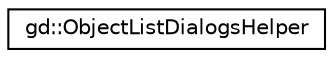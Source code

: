 digraph "Graphical Class Hierarchy"
{
  edge [fontname="Helvetica",fontsize="10",labelfontname="Helvetica",labelfontsize="10"];
  node [fontname="Helvetica",fontsize="10",shape=record];
  rankdir="LR";
  Node1 [label="gd::ObjectListDialogsHelper",height=0.2,width=0.4,color="black", fillcolor="white", style="filled",URL="$classgd_1_1_object_list_dialogs_helper.html",tooltip="Utility class used to display objects lists into controls. "];
}
